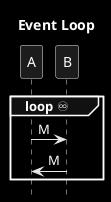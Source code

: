 @startuml
title Event Loop
hide footbox
skinparam monochrome reverse

group loop ♾
    A->B: M
    B->A: M
end

@enduml

